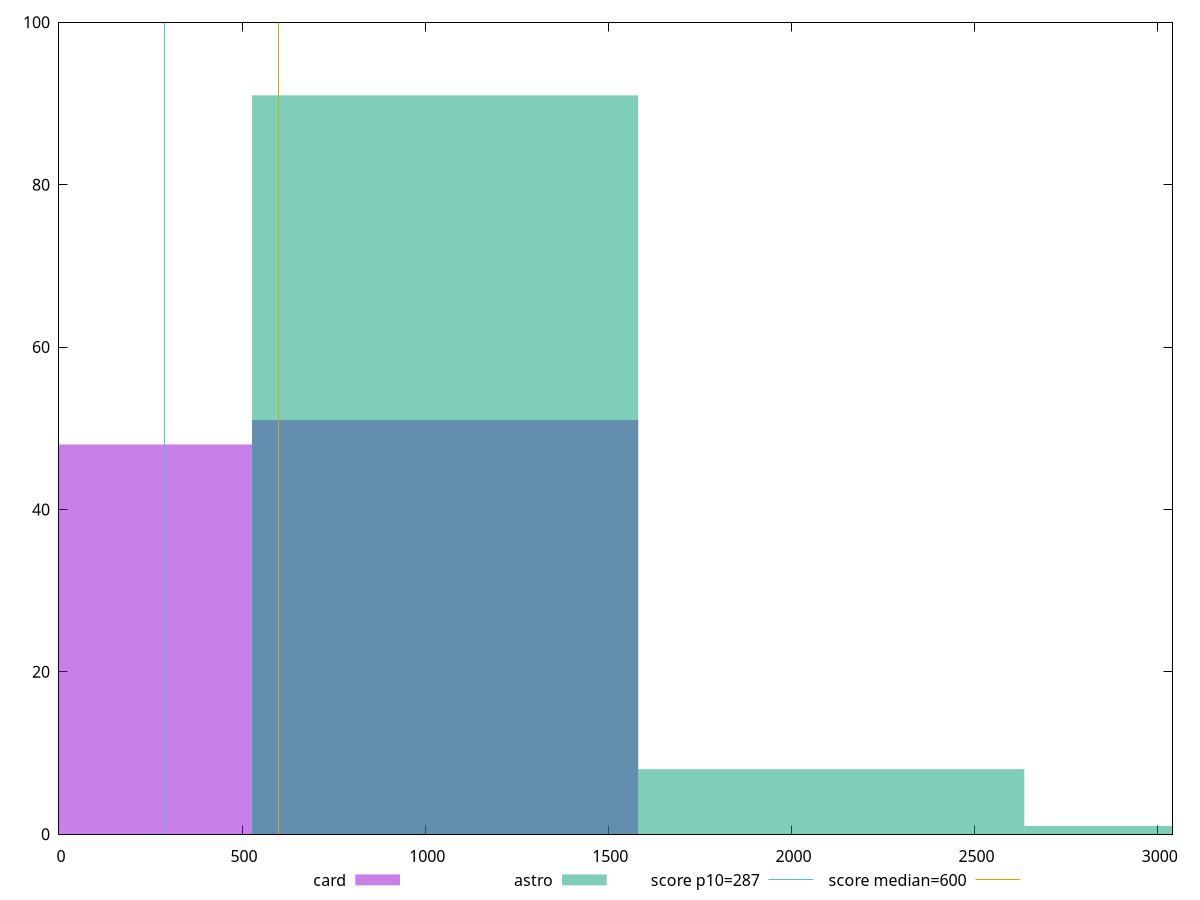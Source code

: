 reset

$card <<EOF
1054.314497802094 51
0 48
EOF

$astro <<EOF
1054.314497802094 91
2108.628995604188 8
3162.943493406282 1
EOF

set key outside below
set boxwidth 1054.314497802094
set xrange [0:3040.482999999999]
set yrange [0:100]
set trange [0:100]
set style fill transparent solid 0.5 noborder

set parametric
set terminal svg size 640, 500 enhanced background rgb 'white'
set output "reports/report_00027_2021-02-24T12-40-31.850Z/total-blocking-time/comparison/histogram/2_vs_3.svg"

plot $card title "card" with boxes, \
     $astro title "astro" with boxes, \
     287,t title "score p10=287", \
     600,t title "score median=600"

reset
